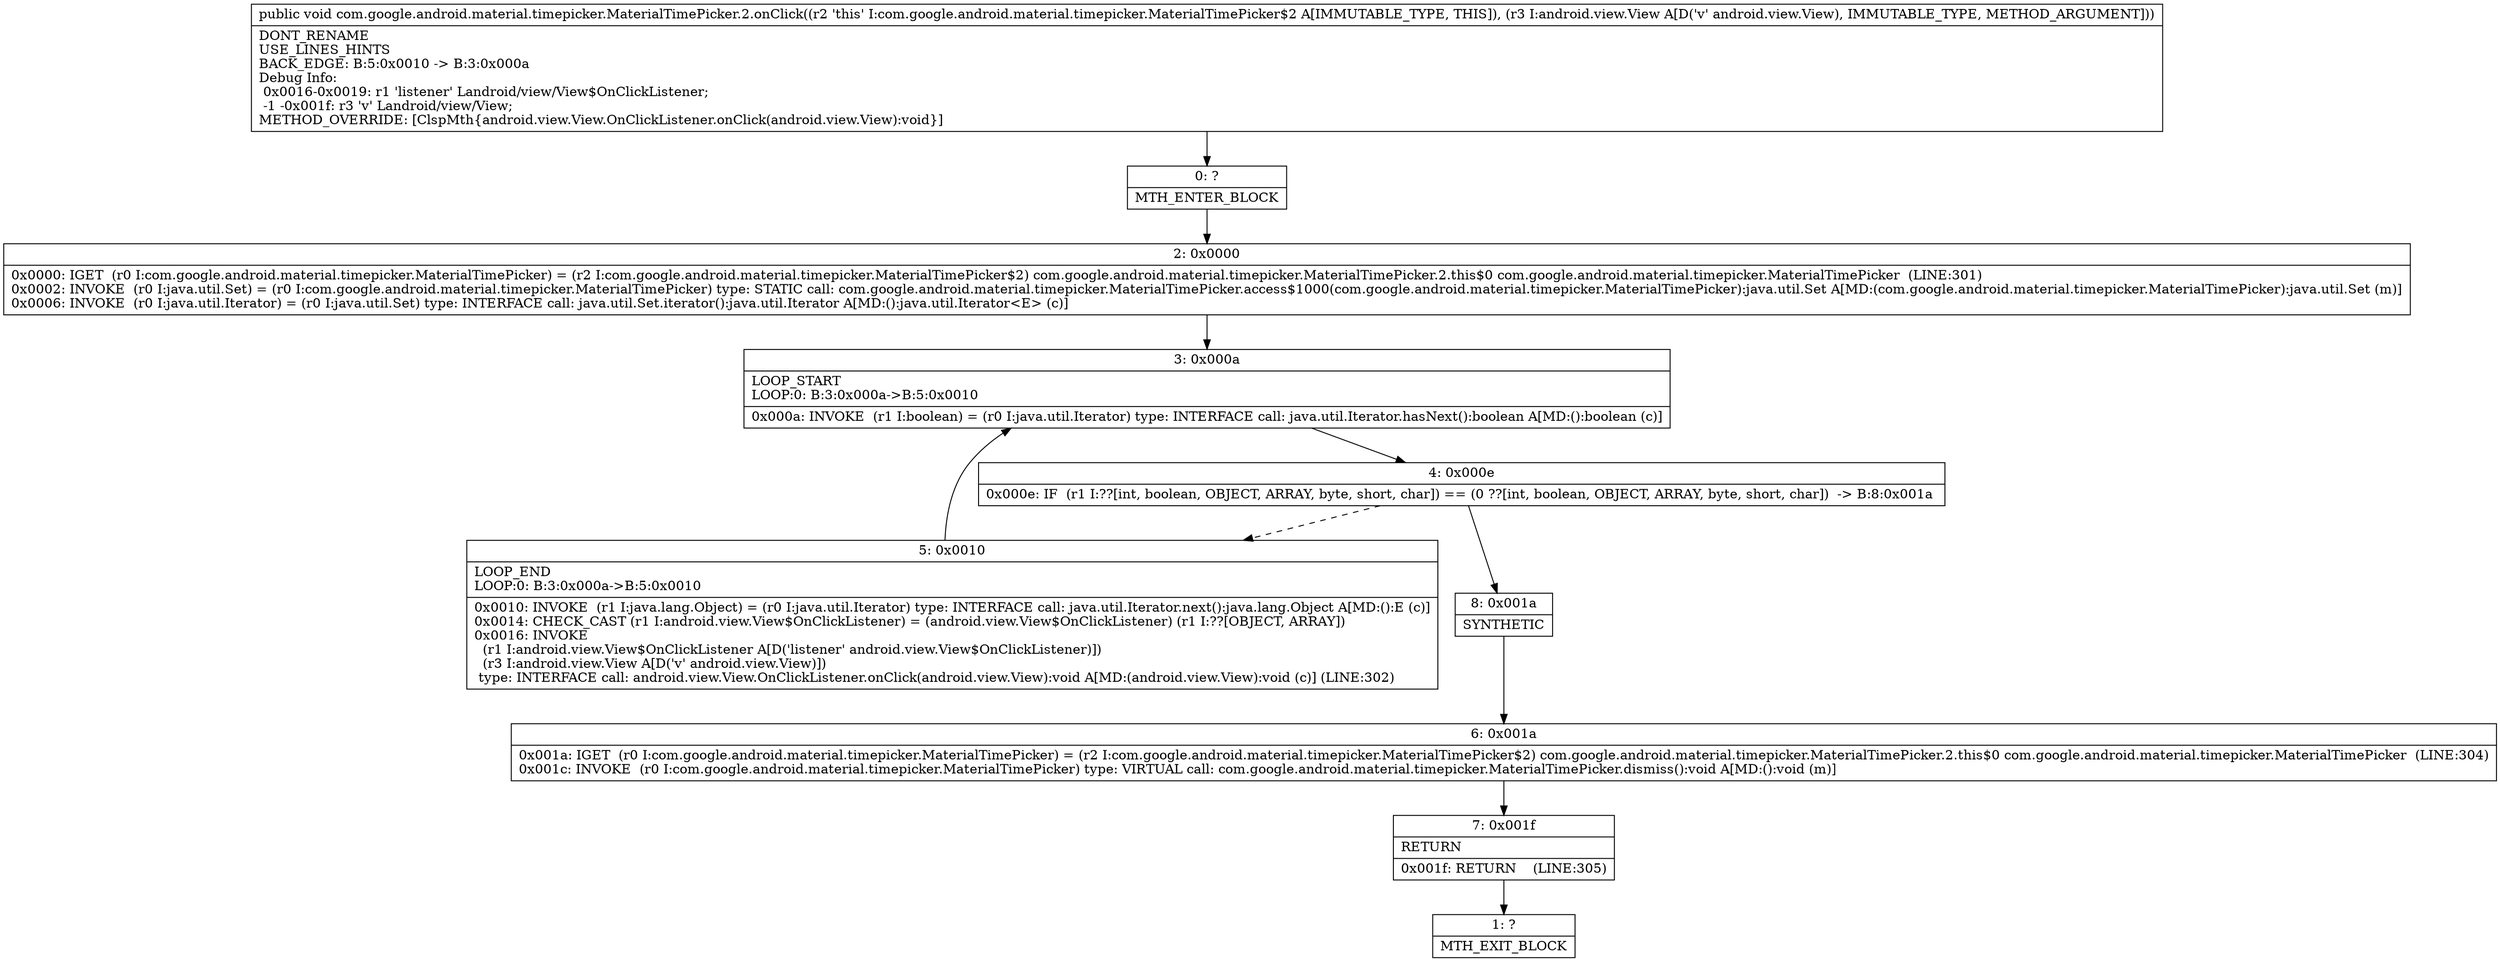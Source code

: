 digraph "CFG forcom.google.android.material.timepicker.MaterialTimePicker.2.onClick(Landroid\/view\/View;)V" {
Node_0 [shape=record,label="{0\:\ ?|MTH_ENTER_BLOCK\l}"];
Node_2 [shape=record,label="{2\:\ 0x0000|0x0000: IGET  (r0 I:com.google.android.material.timepicker.MaterialTimePicker) = (r2 I:com.google.android.material.timepicker.MaterialTimePicker$2) com.google.android.material.timepicker.MaterialTimePicker.2.this$0 com.google.android.material.timepicker.MaterialTimePicker  (LINE:301)\l0x0002: INVOKE  (r0 I:java.util.Set) = (r0 I:com.google.android.material.timepicker.MaterialTimePicker) type: STATIC call: com.google.android.material.timepicker.MaterialTimePicker.access$1000(com.google.android.material.timepicker.MaterialTimePicker):java.util.Set A[MD:(com.google.android.material.timepicker.MaterialTimePicker):java.util.Set (m)]\l0x0006: INVOKE  (r0 I:java.util.Iterator) = (r0 I:java.util.Set) type: INTERFACE call: java.util.Set.iterator():java.util.Iterator A[MD:():java.util.Iterator\<E\> (c)]\l}"];
Node_3 [shape=record,label="{3\:\ 0x000a|LOOP_START\lLOOP:0: B:3:0x000a\-\>B:5:0x0010\l|0x000a: INVOKE  (r1 I:boolean) = (r0 I:java.util.Iterator) type: INTERFACE call: java.util.Iterator.hasNext():boolean A[MD:():boolean (c)]\l}"];
Node_4 [shape=record,label="{4\:\ 0x000e|0x000e: IF  (r1 I:??[int, boolean, OBJECT, ARRAY, byte, short, char]) == (0 ??[int, boolean, OBJECT, ARRAY, byte, short, char])  \-\> B:8:0x001a \l}"];
Node_5 [shape=record,label="{5\:\ 0x0010|LOOP_END\lLOOP:0: B:3:0x000a\-\>B:5:0x0010\l|0x0010: INVOKE  (r1 I:java.lang.Object) = (r0 I:java.util.Iterator) type: INTERFACE call: java.util.Iterator.next():java.lang.Object A[MD:():E (c)]\l0x0014: CHECK_CAST (r1 I:android.view.View$OnClickListener) = (android.view.View$OnClickListener) (r1 I:??[OBJECT, ARRAY]) \l0x0016: INVOKE  \l  (r1 I:android.view.View$OnClickListener A[D('listener' android.view.View$OnClickListener)])\l  (r3 I:android.view.View A[D('v' android.view.View)])\l type: INTERFACE call: android.view.View.OnClickListener.onClick(android.view.View):void A[MD:(android.view.View):void (c)] (LINE:302)\l}"];
Node_8 [shape=record,label="{8\:\ 0x001a|SYNTHETIC\l}"];
Node_6 [shape=record,label="{6\:\ 0x001a|0x001a: IGET  (r0 I:com.google.android.material.timepicker.MaterialTimePicker) = (r2 I:com.google.android.material.timepicker.MaterialTimePicker$2) com.google.android.material.timepicker.MaterialTimePicker.2.this$0 com.google.android.material.timepicker.MaterialTimePicker  (LINE:304)\l0x001c: INVOKE  (r0 I:com.google.android.material.timepicker.MaterialTimePicker) type: VIRTUAL call: com.google.android.material.timepicker.MaterialTimePicker.dismiss():void A[MD:():void (m)]\l}"];
Node_7 [shape=record,label="{7\:\ 0x001f|RETURN\l|0x001f: RETURN    (LINE:305)\l}"];
Node_1 [shape=record,label="{1\:\ ?|MTH_EXIT_BLOCK\l}"];
MethodNode[shape=record,label="{public void com.google.android.material.timepicker.MaterialTimePicker.2.onClick((r2 'this' I:com.google.android.material.timepicker.MaterialTimePicker$2 A[IMMUTABLE_TYPE, THIS]), (r3 I:android.view.View A[D('v' android.view.View), IMMUTABLE_TYPE, METHOD_ARGUMENT]))  | DONT_RENAME\lUSE_LINES_HINTS\lBACK_EDGE: B:5:0x0010 \-\> B:3:0x000a\lDebug Info:\l  0x0016\-0x0019: r1 'listener' Landroid\/view\/View$OnClickListener;\l  \-1 \-0x001f: r3 'v' Landroid\/view\/View;\lMETHOD_OVERRIDE: [ClspMth\{android.view.View.OnClickListener.onClick(android.view.View):void\}]\l}"];
MethodNode -> Node_0;Node_0 -> Node_2;
Node_2 -> Node_3;
Node_3 -> Node_4;
Node_4 -> Node_5[style=dashed];
Node_4 -> Node_8;
Node_5 -> Node_3;
Node_8 -> Node_6;
Node_6 -> Node_7;
Node_7 -> Node_1;
}


